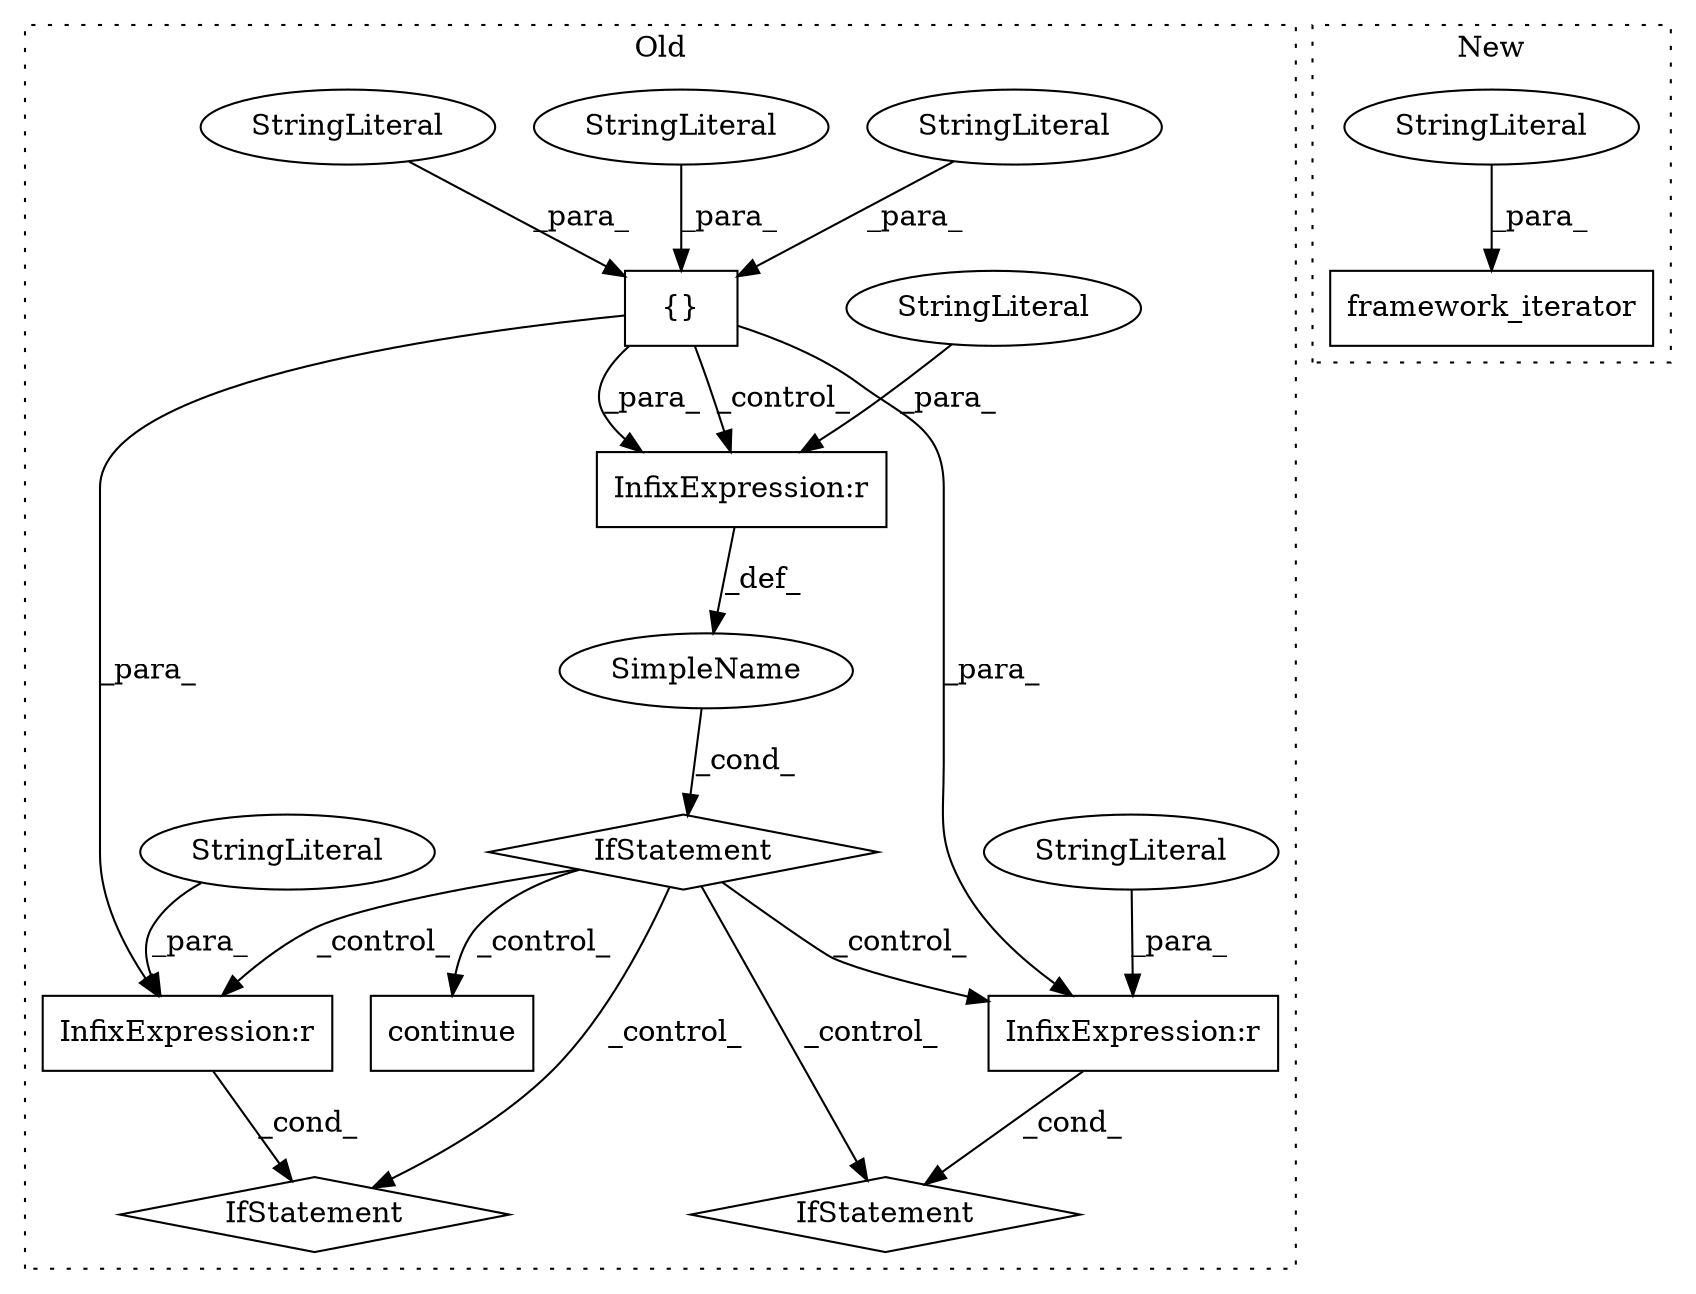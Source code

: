 digraph G {
subgraph cluster0 {
1 [label="continue" a="18" s="656" l="9" shape="box"];
3 [label="SimpleName" a="42" s="" l="" shape="ellipse"];
4 [label="InfixExpression:r" a="27" s="700" l="4" shape="box"];
5 [label="StringLiteral" a="45" s="704" l="7" shape="ellipse"];
6 [label="InfixExpression:r" a="27" s="636" l="4" shape="box"];
7 [label="StringLiteral" a="45" s="640" l="4" shape="ellipse"];
8 [label="InfixExpression:r" a="27" s="762" l="4" shape="box"];
9 [label="StringLiteral" a="45" s="766" l="7" shape="ellipse"];
10 [label="IfStatement" a="25" s="630,644" l="4,2" shape="diamond"];
11 [label="{}" a="4" s="598,619" l="1,1" shape="box"];
12 [label="IfStatement" a="25" s="774" l="3" shape="diamond"];
13 [label="StringLiteral" a="45" s="599" l="4" shape="ellipse"];
14 [label="IfStatement" a="25" s="712" l="3" shape="diamond"];
15 [label="StringLiteral" a="45" s="604" l="7" shape="ellipse"];
16 [label="StringLiteral" a="45" s="612" l="7" shape="ellipse"];
label = "Old";
style="dotted";
}
subgraph cluster1 {
2 [label="framework_iterator" a="32" s="636,666" l="19,1" shape="box"];
17 [label="StringLiteral" a="45" s="662" l="4" shape="ellipse"];
label = "New";
style="dotted";
}
3 -> 10 [label="_cond_"];
4 -> 14 [label="_cond_"];
5 -> 4 [label="_para_"];
6 -> 3 [label="_def_"];
7 -> 6 [label="_para_"];
8 -> 12 [label="_cond_"];
9 -> 8 [label="_para_"];
10 -> 4 [label="_control_"];
10 -> 14 [label="_control_"];
10 -> 8 [label="_control_"];
10 -> 12 [label="_control_"];
10 -> 1 [label="_control_"];
11 -> 4 [label="_para_"];
11 -> 6 [label="_control_"];
11 -> 8 [label="_para_"];
11 -> 6 [label="_para_"];
13 -> 11 [label="_para_"];
15 -> 11 [label="_para_"];
16 -> 11 [label="_para_"];
17 -> 2 [label="_para_"];
}